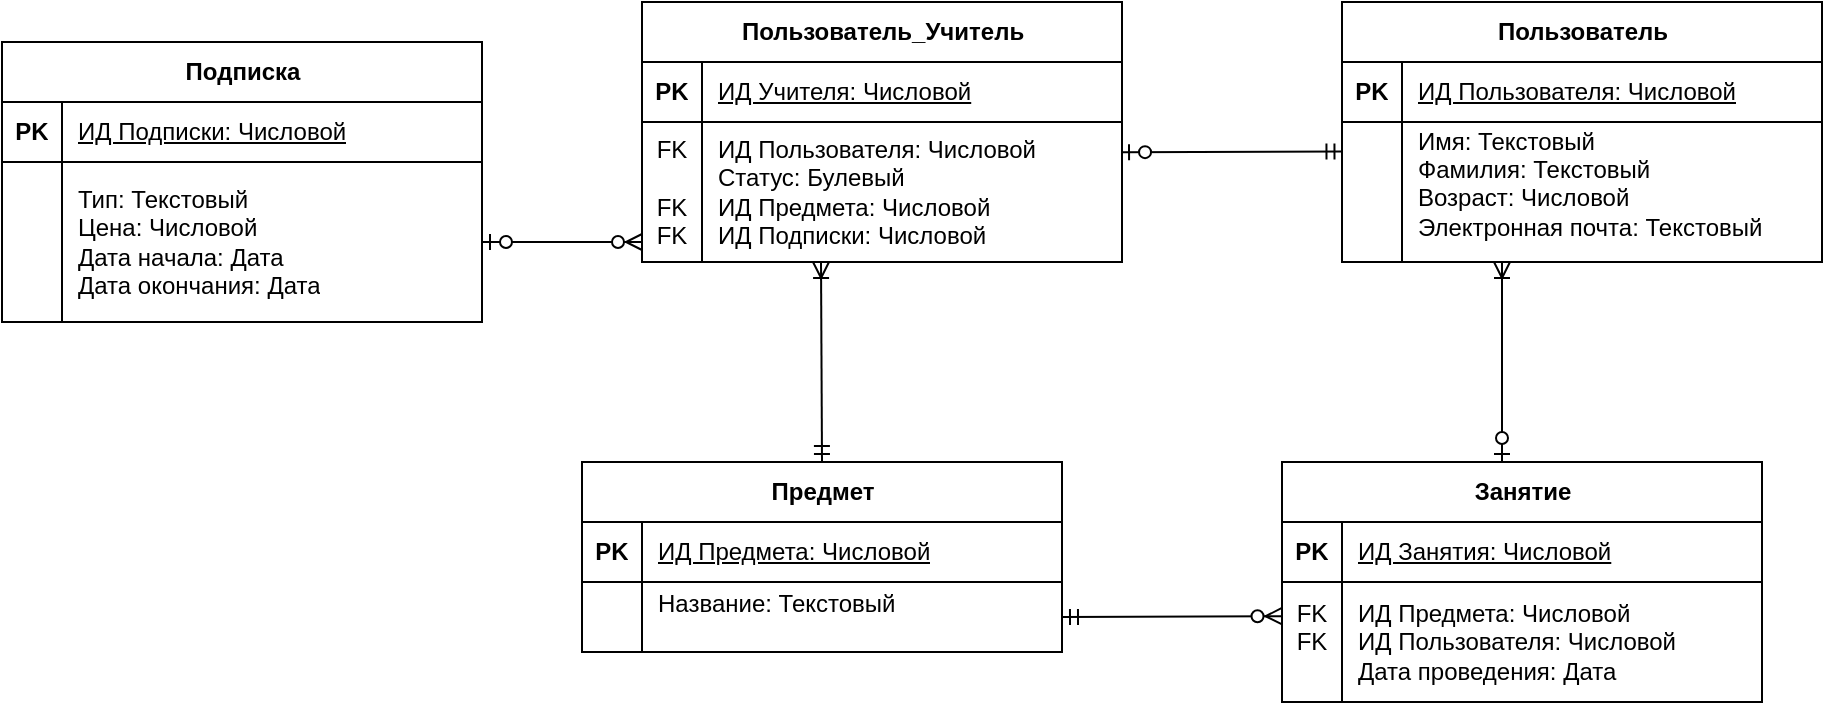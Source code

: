 <mxfile>
    <diagram name="Логическая" id="gnvnjTL-MDSjeMU-43eT">
        <mxGraphModel dx="1130" dy="259" grid="1" gridSize="10" guides="1" tooltips="1" connect="1" arrows="1" fold="1" page="1" pageScale="1" pageWidth="827" pageHeight="1169" math="0" shadow="0">
            <root>
                <mxCell id="0"/>
                <mxCell id="1" parent="0"/>
                <mxCell id="XHMddAtYbnCMsBiDMv2U-15" value="Пользователь" style="shape=table;startSize=30;container=1;collapsible=1;childLayout=tableLayout;fixedRows=1;rowLines=0;fontStyle=1;align=center;resizeLast=1;html=1;" parent="1" vertex="1">
                    <mxGeometry x="540" y="130" width="240" height="130" as="geometry"/>
                </mxCell>
                <mxCell id="XHMddAtYbnCMsBiDMv2U-16" value="" style="shape=tableRow;horizontal=0;startSize=0;swimlaneHead=0;swimlaneBody=0;fillColor=none;collapsible=0;dropTarget=0;points=[[0,0.5],[1,0.5]];portConstraint=eastwest;top=0;left=0;right=0;bottom=1;" parent="XHMddAtYbnCMsBiDMv2U-15" vertex="1">
                    <mxGeometry y="30" width="240" height="30" as="geometry"/>
                </mxCell>
                <mxCell id="XHMddAtYbnCMsBiDMv2U-17" value="PK" style="shape=partialRectangle;connectable=0;fillColor=none;top=0;left=0;bottom=0;right=0;fontStyle=1;overflow=hidden;whiteSpace=wrap;html=1;" parent="XHMddAtYbnCMsBiDMv2U-16" vertex="1">
                    <mxGeometry width="30" height="30" as="geometry">
                        <mxRectangle width="30" height="30" as="alternateBounds"/>
                    </mxGeometry>
                </mxCell>
                <mxCell id="XHMddAtYbnCMsBiDMv2U-18" value="&lt;span style=&quot;font-weight: 400;&quot;&gt;ИД Пользователя: Числовой&lt;/span&gt;" style="shape=partialRectangle;connectable=0;fillColor=none;top=0;left=0;bottom=0;right=0;align=left;spacingLeft=6;fontStyle=5;overflow=hidden;whiteSpace=wrap;html=1;" parent="XHMddAtYbnCMsBiDMv2U-16" vertex="1">
                    <mxGeometry x="30" width="210" height="30" as="geometry">
                        <mxRectangle width="210" height="30" as="alternateBounds"/>
                    </mxGeometry>
                </mxCell>
                <mxCell id="XHMddAtYbnCMsBiDMv2U-19" value="" style="shape=tableRow;horizontal=0;startSize=0;swimlaneHead=0;swimlaneBody=0;fillColor=none;collapsible=0;dropTarget=0;points=[[0,0.5],[1,0.5]];portConstraint=eastwest;top=0;left=0;right=0;bottom=0;" parent="XHMddAtYbnCMsBiDMv2U-15" vertex="1">
                    <mxGeometry y="60" width="240" height="70" as="geometry"/>
                </mxCell>
                <mxCell id="XHMddAtYbnCMsBiDMv2U-20" value="" style="shape=partialRectangle;connectable=0;fillColor=none;top=0;left=0;bottom=0;right=0;editable=1;overflow=hidden;whiteSpace=wrap;html=1;" parent="XHMddAtYbnCMsBiDMv2U-19" vertex="1">
                    <mxGeometry width="30" height="70" as="geometry">
                        <mxRectangle width="30" height="70" as="alternateBounds"/>
                    </mxGeometry>
                </mxCell>
                <mxCell id="XHMddAtYbnCMsBiDMv2U-21" value="&lt;div&gt;&lt;div&gt;Имя: Текстовый&lt;/div&gt;&lt;/div&gt;&lt;div&gt;Фамилия: Текстовый&lt;/div&gt;&lt;div&gt;Возраст: Числовой&lt;/div&gt;&lt;div&gt;Электронная почта: Текстовый&lt;/div&gt;&lt;div&gt;&lt;br&gt;&lt;/div&gt;&lt;div&gt;&lt;br&gt;&lt;/div&gt;" style="shape=partialRectangle;connectable=0;fillColor=none;top=0;left=0;bottom=0;right=0;align=left;spacingLeft=6;overflow=hidden;whiteSpace=wrap;html=1;" parent="XHMddAtYbnCMsBiDMv2U-19" vertex="1">
                    <mxGeometry x="30" width="210" height="70" as="geometry">
                        <mxRectangle width="210" height="70" as="alternateBounds"/>
                    </mxGeometry>
                </mxCell>
                <mxCell id="014ILrVLKDNd9Uv_96FD-1" value="Предмет" style="shape=table;startSize=30;container=1;collapsible=1;childLayout=tableLayout;fixedRows=1;rowLines=0;fontStyle=1;align=center;resizeLast=1;html=1;" parent="1" vertex="1">
                    <mxGeometry x="160" y="360" width="240" height="95.0" as="geometry"/>
                </mxCell>
                <mxCell id="014ILrVLKDNd9Uv_96FD-2" value="" style="shape=tableRow;horizontal=0;startSize=0;swimlaneHead=0;swimlaneBody=0;fillColor=none;collapsible=0;dropTarget=0;points=[[0,0.5],[1,0.5]];portConstraint=eastwest;top=0;left=0;right=0;bottom=1;" parent="014ILrVLKDNd9Uv_96FD-1" vertex="1">
                    <mxGeometry y="30" width="240" height="30" as="geometry"/>
                </mxCell>
                <mxCell id="014ILrVLKDNd9Uv_96FD-3" value="PK" style="shape=partialRectangle;connectable=0;fillColor=none;top=0;left=0;bottom=0;right=0;fontStyle=1;overflow=hidden;whiteSpace=wrap;html=1;" parent="014ILrVLKDNd9Uv_96FD-2" vertex="1">
                    <mxGeometry width="30" height="30" as="geometry">
                        <mxRectangle width="30" height="30" as="alternateBounds"/>
                    </mxGeometry>
                </mxCell>
                <mxCell id="014ILrVLKDNd9Uv_96FD-4" value="&lt;span style=&quot;font-weight: 400;&quot;&gt;ИД Предмета: Числовой&lt;/span&gt;" style="shape=partialRectangle;connectable=0;fillColor=none;top=0;left=0;bottom=0;right=0;align=left;spacingLeft=6;fontStyle=5;overflow=hidden;whiteSpace=wrap;html=1;" parent="014ILrVLKDNd9Uv_96FD-2" vertex="1">
                    <mxGeometry x="30" width="210" height="30" as="geometry">
                        <mxRectangle width="210" height="30" as="alternateBounds"/>
                    </mxGeometry>
                </mxCell>
                <mxCell id="014ILrVLKDNd9Uv_96FD-5" value="" style="shape=tableRow;horizontal=0;startSize=0;swimlaneHead=0;swimlaneBody=0;fillColor=none;collapsible=0;dropTarget=0;points=[[0,0.5],[1,0.5]];portConstraint=eastwest;top=0;left=0;right=0;bottom=0;" parent="014ILrVLKDNd9Uv_96FD-1" vertex="1">
                    <mxGeometry y="60" width="240" height="35" as="geometry"/>
                </mxCell>
                <mxCell id="014ILrVLKDNd9Uv_96FD-6" value="" style="shape=partialRectangle;connectable=0;fillColor=none;top=0;left=0;bottom=0;right=0;editable=1;overflow=hidden;whiteSpace=wrap;html=1;" parent="014ILrVLKDNd9Uv_96FD-5" vertex="1">
                    <mxGeometry width="30" height="35" as="geometry">
                        <mxRectangle width="30" height="35" as="alternateBounds"/>
                    </mxGeometry>
                </mxCell>
                <mxCell id="014ILrVLKDNd9Uv_96FD-7" value="&lt;div&gt;&lt;div&gt;Название: Текстовый&lt;/div&gt;&lt;/div&gt;&lt;div&gt;&lt;br&gt;&lt;/div&gt;" style="shape=partialRectangle;connectable=0;fillColor=none;top=0;left=0;bottom=0;right=0;align=left;spacingLeft=6;overflow=hidden;whiteSpace=wrap;html=1;" parent="014ILrVLKDNd9Uv_96FD-5" vertex="1">
                    <mxGeometry x="30" width="210" height="35" as="geometry">
                        <mxRectangle width="210" height="35" as="alternateBounds"/>
                    </mxGeometry>
                </mxCell>
                <mxCell id="ruHXS0uNNNwxj7pp0HAh-3" value="" style="fontSize=12;html=1;endArrow=ERzeroToMany;startArrow=ERmandOne;rounded=0;entryX=-0.001;entryY=0.285;entryDx=0;entryDy=0;exitX=1;exitY=0.5;exitDx=0;exitDy=0;entryPerimeter=0;" parent="1" source="014ILrVLKDNd9Uv_96FD-5" target="014ILrVLKDNd9Uv_96FD-12" edge="1">
                    <mxGeometry width="100" height="100" relative="1" as="geometry">
                        <mxPoint x="360" y="500" as="sourcePoint"/>
                        <mxPoint x="460" y="400" as="targetPoint"/>
                    </mxGeometry>
                </mxCell>
                <mxCell id="014ILrVLKDNd9Uv_96FD-8" value="Занятие" style="shape=table;startSize=30;container=1;collapsible=1;childLayout=tableLayout;fixedRows=1;rowLines=0;fontStyle=1;align=center;resizeLast=1;html=1;" parent="1" vertex="1">
                    <mxGeometry x="510" y="360" width="240" height="120" as="geometry"/>
                </mxCell>
                <mxCell id="014ILrVLKDNd9Uv_96FD-9" value="" style="shape=tableRow;horizontal=0;startSize=0;swimlaneHead=0;swimlaneBody=0;fillColor=none;collapsible=0;dropTarget=0;points=[[0,0.5],[1,0.5]];portConstraint=eastwest;top=0;left=0;right=0;bottom=1;" parent="014ILrVLKDNd9Uv_96FD-8" vertex="1">
                    <mxGeometry y="30" width="240" height="30" as="geometry"/>
                </mxCell>
                <mxCell id="014ILrVLKDNd9Uv_96FD-10" value="PK" style="shape=partialRectangle;connectable=0;fillColor=none;top=0;left=0;bottom=0;right=0;fontStyle=1;overflow=hidden;whiteSpace=wrap;html=1;" parent="014ILrVLKDNd9Uv_96FD-9" vertex="1">
                    <mxGeometry width="30" height="30" as="geometry">
                        <mxRectangle width="30" height="30" as="alternateBounds"/>
                    </mxGeometry>
                </mxCell>
                <mxCell id="014ILrVLKDNd9Uv_96FD-11" value="&lt;span style=&quot;font-weight: 400;&quot;&gt;ИД Занятия: Числовой&lt;/span&gt;" style="shape=partialRectangle;connectable=0;fillColor=none;top=0;left=0;bottom=0;right=0;align=left;spacingLeft=6;fontStyle=5;overflow=hidden;whiteSpace=wrap;html=1;" parent="014ILrVLKDNd9Uv_96FD-9" vertex="1">
                    <mxGeometry x="30" width="210" height="30" as="geometry">
                        <mxRectangle width="210" height="30" as="alternateBounds"/>
                    </mxGeometry>
                </mxCell>
                <mxCell id="014ILrVLKDNd9Uv_96FD-12" value="" style="shape=tableRow;horizontal=0;startSize=0;swimlaneHead=0;swimlaneBody=0;fillColor=none;collapsible=0;dropTarget=0;points=[[0,0.5],[1,0.5]];portConstraint=eastwest;top=0;left=0;right=0;bottom=0;" parent="014ILrVLKDNd9Uv_96FD-8" vertex="1">
                    <mxGeometry y="60" width="240" height="60" as="geometry"/>
                </mxCell>
                <mxCell id="014ILrVLKDNd9Uv_96FD-13" value="FK&lt;div&gt;FK&lt;/div&gt;&lt;div&gt;&lt;br&gt;&lt;/div&gt;" style="shape=partialRectangle;connectable=0;fillColor=none;top=0;left=0;bottom=0;right=0;editable=1;overflow=hidden;whiteSpace=wrap;html=1;" parent="014ILrVLKDNd9Uv_96FD-12" vertex="1">
                    <mxGeometry width="30" height="60" as="geometry">
                        <mxRectangle width="30" height="60" as="alternateBounds"/>
                    </mxGeometry>
                </mxCell>
                <mxCell id="014ILrVLKDNd9Uv_96FD-14" value="&lt;div&gt;&lt;div&gt;ИД Предмета: Числовой&lt;/div&gt;&lt;/div&gt;&lt;div&gt;ИД Пользователя: Числовой&lt;/div&gt;&lt;div&gt;Дата проведения: Дата&lt;/div&gt;" style="shape=partialRectangle;connectable=0;fillColor=none;top=0;left=0;bottom=0;right=0;align=left;spacingLeft=6;overflow=hidden;whiteSpace=wrap;html=1;" parent="014ILrVLKDNd9Uv_96FD-12" vertex="1">
                    <mxGeometry x="30" width="210" height="60" as="geometry">
                        <mxRectangle width="210" height="60" as="alternateBounds"/>
                    </mxGeometry>
                </mxCell>
                <mxCell id="akrP_8PBClnL0awIcNKM-8" value="Пользователь_Учитель" style="shape=table;startSize=30;container=1;collapsible=1;childLayout=tableLayout;fixedRows=1;rowLines=0;fontStyle=1;align=center;resizeLast=1;html=1;" parent="1" vertex="1">
                    <mxGeometry x="190" y="130" width="240" height="130" as="geometry"/>
                </mxCell>
                <mxCell id="akrP_8PBClnL0awIcNKM-9" value="" style="shape=tableRow;horizontal=0;startSize=0;swimlaneHead=0;swimlaneBody=0;fillColor=none;collapsible=0;dropTarget=0;points=[[0,0.5],[1,0.5]];portConstraint=eastwest;top=0;left=0;right=0;bottom=1;" parent="akrP_8PBClnL0awIcNKM-8" vertex="1">
                    <mxGeometry y="30" width="240" height="30" as="geometry"/>
                </mxCell>
                <mxCell id="akrP_8PBClnL0awIcNKM-10" value="PK" style="shape=partialRectangle;connectable=0;fillColor=none;top=0;left=0;bottom=0;right=0;fontStyle=1;overflow=hidden;whiteSpace=wrap;html=1;" parent="akrP_8PBClnL0awIcNKM-9" vertex="1">
                    <mxGeometry width="30" height="30" as="geometry">
                        <mxRectangle width="30" height="30" as="alternateBounds"/>
                    </mxGeometry>
                </mxCell>
                <mxCell id="akrP_8PBClnL0awIcNKM-11" value="&lt;span style=&quot;font-weight: 400;&quot;&gt;ИД Учителя: Числовой&lt;/span&gt;" style="shape=partialRectangle;connectable=0;fillColor=none;top=0;left=0;bottom=0;right=0;align=left;spacingLeft=6;fontStyle=5;overflow=hidden;whiteSpace=wrap;html=1;" parent="akrP_8PBClnL0awIcNKM-9" vertex="1">
                    <mxGeometry x="30" width="210" height="30" as="geometry">
                        <mxRectangle width="210" height="30" as="alternateBounds"/>
                    </mxGeometry>
                </mxCell>
                <mxCell id="akrP_8PBClnL0awIcNKM-12" value="" style="shape=tableRow;horizontal=0;startSize=0;swimlaneHead=0;swimlaneBody=0;fillColor=none;collapsible=0;dropTarget=0;points=[[0,0.5],[1,0.5]];portConstraint=eastwest;top=0;left=0;right=0;bottom=0;" parent="akrP_8PBClnL0awIcNKM-8" vertex="1">
                    <mxGeometry y="60" width="240" height="70" as="geometry"/>
                </mxCell>
                <mxCell id="akrP_8PBClnL0awIcNKM-13" value="&lt;div&gt;FK&lt;/div&gt;&lt;div&gt;&lt;br&gt;&lt;/div&gt;&lt;div&gt;&lt;span style=&quot;background-color: initial;&quot;&gt;FK&lt;/span&gt;&lt;/div&gt;&lt;div&gt;FK&lt;/div&gt;" style="shape=partialRectangle;connectable=0;fillColor=none;top=0;left=0;bottom=0;right=0;editable=1;overflow=hidden;whiteSpace=wrap;html=1;" parent="akrP_8PBClnL0awIcNKM-12" vertex="1">
                    <mxGeometry width="30" height="70" as="geometry">
                        <mxRectangle width="30" height="70" as="alternateBounds"/>
                    </mxGeometry>
                </mxCell>
                <mxCell id="akrP_8PBClnL0awIcNKM-14" value="&lt;div&gt;&lt;div&gt;ИД Пользователя: Числовой&lt;/div&gt;&lt;/div&gt;&lt;div&gt;Статус: Булевый&lt;/div&gt;&lt;div&gt;ИД Предмета: Числовой&lt;/div&gt;&lt;div&gt;ИД Подписки: Числовой&lt;/div&gt;" style="shape=partialRectangle;connectable=0;fillColor=none;top=0;left=0;bottom=0;right=0;align=left;spacingLeft=6;overflow=hidden;whiteSpace=wrap;html=1;" parent="akrP_8PBClnL0awIcNKM-12" vertex="1">
                    <mxGeometry x="30" width="210" height="70" as="geometry">
                        <mxRectangle width="210" height="70" as="alternateBounds"/>
                    </mxGeometry>
                </mxCell>
                <mxCell id="akrP_8PBClnL0awIcNKM-15" value="" style="fontSize=12;html=1;endArrow=ERzeroToOne;startArrow=ERmandOne;rounded=0;entryX=0.998;entryY=0.216;entryDx=0;entryDy=0;entryPerimeter=0;exitX=0.001;exitY=0.21;exitDx=0;exitDy=0;exitPerimeter=0;" parent="1" source="XHMddAtYbnCMsBiDMv2U-19" target="akrP_8PBClnL0awIcNKM-12" edge="1">
                    <mxGeometry width="100" height="100" relative="1" as="geometry">
                        <mxPoint x="410" y="290" as="sourcePoint"/>
                        <mxPoint x="510" y="190" as="targetPoint"/>
                    </mxGeometry>
                </mxCell>
                <mxCell id="akrP_8PBClnL0awIcNKM-16" value="Подписка" style="shape=table;startSize=30;container=1;collapsible=1;childLayout=tableLayout;fixedRows=1;rowLines=0;fontStyle=1;align=center;resizeLast=1;html=1;" parent="1" vertex="1">
                    <mxGeometry x="-130" y="150" width="240" height="140" as="geometry"/>
                </mxCell>
                <mxCell id="akrP_8PBClnL0awIcNKM-17" value="" style="shape=tableRow;horizontal=0;startSize=0;swimlaneHead=0;swimlaneBody=0;fillColor=none;collapsible=0;dropTarget=0;points=[[0,0.5],[1,0.5]];portConstraint=eastwest;top=0;left=0;right=0;bottom=1;" parent="akrP_8PBClnL0awIcNKM-16" vertex="1">
                    <mxGeometry y="30" width="240" height="30" as="geometry"/>
                </mxCell>
                <mxCell id="akrP_8PBClnL0awIcNKM-18" value="PK" style="shape=partialRectangle;connectable=0;fillColor=none;top=0;left=0;bottom=0;right=0;fontStyle=1;overflow=hidden;whiteSpace=wrap;html=1;" parent="akrP_8PBClnL0awIcNKM-17" vertex="1">
                    <mxGeometry width="30" height="30" as="geometry">
                        <mxRectangle width="30" height="30" as="alternateBounds"/>
                    </mxGeometry>
                </mxCell>
                <mxCell id="akrP_8PBClnL0awIcNKM-19" value="&lt;span style=&quot;font-weight: 400;&quot;&gt;ИД Подписки: Числовой&lt;/span&gt;" style="shape=partialRectangle;connectable=0;fillColor=none;top=0;left=0;bottom=0;right=0;align=left;spacingLeft=6;fontStyle=5;overflow=hidden;whiteSpace=wrap;html=1;" parent="akrP_8PBClnL0awIcNKM-17" vertex="1">
                    <mxGeometry x="30" width="210" height="30" as="geometry">
                        <mxRectangle width="210" height="30" as="alternateBounds"/>
                    </mxGeometry>
                </mxCell>
                <mxCell id="akrP_8PBClnL0awIcNKM-20" value="" style="shape=tableRow;horizontal=0;startSize=0;swimlaneHead=0;swimlaneBody=0;fillColor=none;collapsible=0;dropTarget=0;points=[[0,0.5],[1,0.5]];portConstraint=eastwest;top=0;left=0;right=0;bottom=0;" parent="akrP_8PBClnL0awIcNKM-16" vertex="1">
                    <mxGeometry y="60" width="240" height="80" as="geometry"/>
                </mxCell>
                <mxCell id="akrP_8PBClnL0awIcNKM-21" value="" style="shape=partialRectangle;connectable=0;fillColor=none;top=0;left=0;bottom=0;right=0;editable=1;overflow=hidden;whiteSpace=wrap;html=1;" parent="akrP_8PBClnL0awIcNKM-20" vertex="1">
                    <mxGeometry width="30" height="80" as="geometry">
                        <mxRectangle width="30" height="80" as="alternateBounds"/>
                    </mxGeometry>
                </mxCell>
                <mxCell id="akrP_8PBClnL0awIcNKM-22" value="&lt;div&gt;&lt;div&gt;Тип: Текстовый&lt;/div&gt;&lt;/div&gt;&lt;div&gt;Цена: Числовой&lt;/div&gt;&lt;div&gt;Дата начала: Дата&lt;/div&gt;&lt;div&gt;Дата окончания: Дата&lt;/div&gt;" style="shape=partialRectangle;connectable=0;fillColor=none;top=0;left=0;bottom=0;right=0;align=left;spacingLeft=6;overflow=hidden;whiteSpace=wrap;html=1;" parent="akrP_8PBClnL0awIcNKM-20" vertex="1">
                    <mxGeometry x="30" width="210" height="80" as="geometry">
                        <mxRectangle width="210" height="80" as="alternateBounds"/>
                    </mxGeometry>
                </mxCell>
                <mxCell id="akrP_8PBClnL0awIcNKM-23" value="" style="fontSize=12;html=1;endArrow=ERzeroToMany;startArrow=ERzeroToOne;rounded=0;exitX=1;exitY=0.5;exitDx=0;exitDy=0;" parent="1" source="akrP_8PBClnL0awIcNKM-20" edge="1">
                    <mxGeometry width="100" height="100" relative="1" as="geometry">
                        <mxPoint x="260" y="310" as="sourcePoint"/>
                        <mxPoint x="190" y="250" as="targetPoint"/>
                    </mxGeometry>
                </mxCell>
                <mxCell id="i50UxAFOFsDm9UgVMQLN-1" value="" style="fontSize=12;html=1;endArrow=ERoneToMany;startArrow=ERzeroToOne;rounded=0;" parent="1" edge="1">
                    <mxGeometry width="100" height="100" relative="1" as="geometry">
                        <mxPoint x="620" y="360" as="sourcePoint"/>
                        <mxPoint x="620" y="260" as="targetPoint"/>
                    </mxGeometry>
                </mxCell>
                <mxCell id="0Dfs5roAA6E00f-SE-8w-1" value="" style="fontSize=12;html=1;endArrow=ERoneToMany;startArrow=ERmandOne;rounded=0;entryX=0.446;entryY=1.002;entryDx=0;entryDy=0;entryPerimeter=0;exitX=0.5;exitY=0;exitDx=0;exitDy=0;" parent="1" source="014ILrVLKDNd9Uv_96FD-1" edge="1">
                    <mxGeometry width="100" height="100" relative="1" as="geometry">
                        <mxPoint x="281" y="360" as="sourcePoint"/>
                        <mxPoint x="279.5" y="260" as="targetPoint"/>
                    </mxGeometry>
                </mxCell>
            </root>
        </mxGraphModel>
    </diagram>
</mxfile>